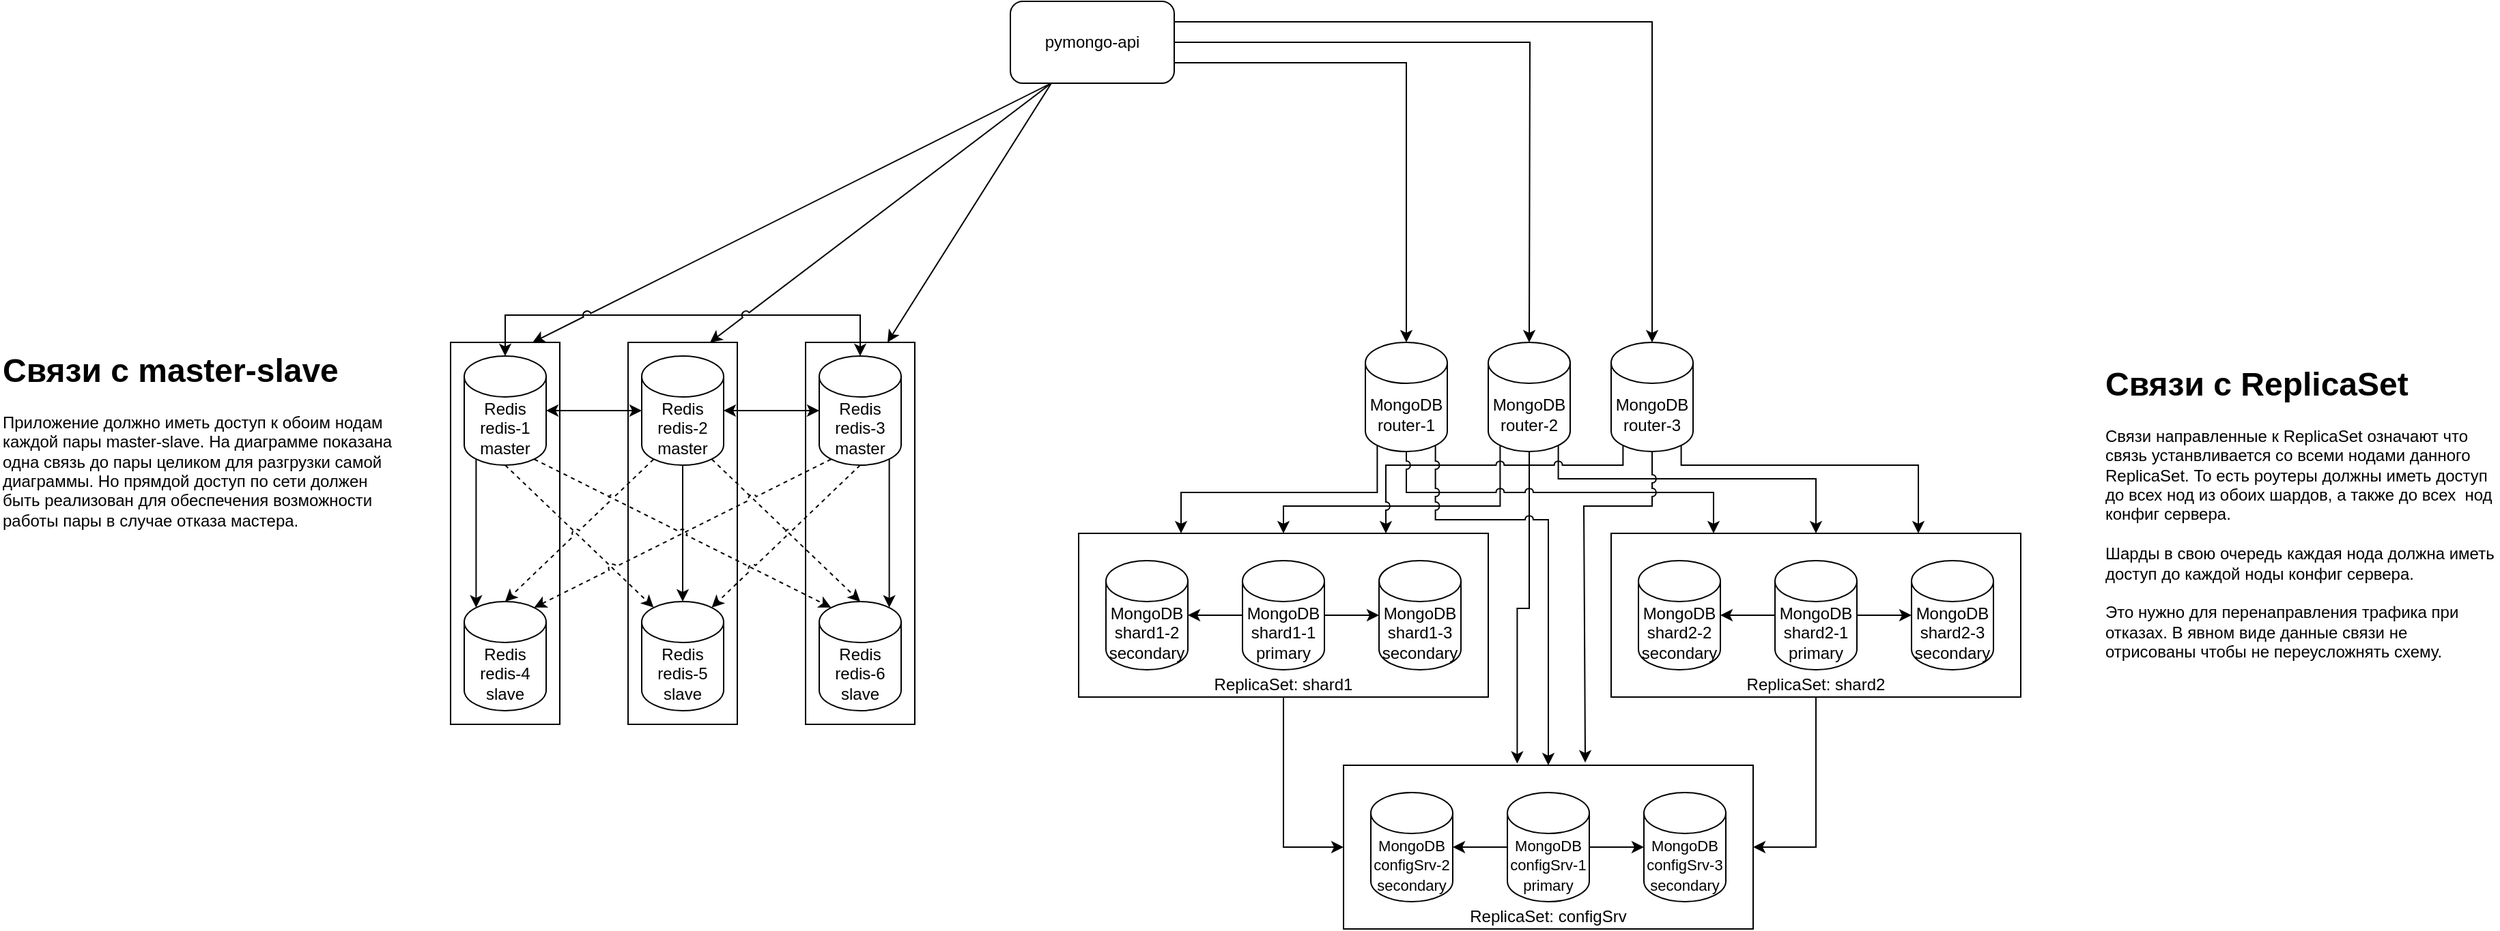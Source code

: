 <mxfile version="24.7.5">
  <diagram name="Page-1" id="-H_mtQnk-PTXWXPvYvuk">
    <mxGraphModel dx="2352" dy="864" grid="1" gridSize="10" guides="1" tooltips="1" connect="1" arrows="1" fold="1" page="1" pageScale="1" pageWidth="1169" pageHeight="827" math="0" shadow="0">
      <root>
        <mxCell id="0" />
        <mxCell id="1" parent="0" />
        <mxCell id="Lyd-lEIhE1725QVAAXBL-100" value="" style="group" vertex="1" connectable="0" parent="1">
          <mxGeometry x="190" y="380" width="80" height="280" as="geometry" />
        </mxCell>
        <mxCell id="Lyd-lEIhE1725QVAAXBL-99" value="" style="rounded=0;whiteSpace=wrap;html=1;" vertex="1" parent="Lyd-lEIhE1725QVAAXBL-100">
          <mxGeometry width="80" height="280" as="geometry" />
        </mxCell>
        <mxCell id="Lyd-lEIhE1725QVAAXBL-44" value="Redis&lt;br&gt;redis-3&lt;br&gt;master" style="shape=cylinder3;whiteSpace=wrap;html=1;boundedLbl=1;backgroundOutline=1;size=15;" vertex="1" parent="Lyd-lEIhE1725QVAAXBL-100">
          <mxGeometry x="10" y="10" width="60" height="80" as="geometry" />
        </mxCell>
        <mxCell id="Lyd-lEIhE1725QVAAXBL-49" value="Redis&lt;br&gt;redis-6&lt;br&gt;slave" style="shape=cylinder3;whiteSpace=wrap;html=1;boundedLbl=1;backgroundOutline=1;size=15;" vertex="1" parent="Lyd-lEIhE1725QVAAXBL-100">
          <mxGeometry x="10" y="190" width="60" height="80" as="geometry" />
        </mxCell>
        <mxCell id="Lyd-lEIhE1725QVAAXBL-57" style="rounded=0;orthogonalLoop=1;jettySize=auto;html=1;exitX=0.855;exitY=1;exitDx=0;exitDy=-4.35;exitPerimeter=0;entryX=0.855;entryY=0;entryDx=0;entryDy=4.35;entryPerimeter=0;jumpStyle=arc;" edge="1" parent="Lyd-lEIhE1725QVAAXBL-100" source="Lyd-lEIhE1725QVAAXBL-44" target="Lyd-lEIhE1725QVAAXBL-49">
          <mxGeometry relative="1" as="geometry" />
        </mxCell>
        <mxCell id="Lyd-lEIhE1725QVAAXBL-98" value="" style="group" vertex="1" connectable="0" parent="1">
          <mxGeometry x="60" y="380" width="80" height="280" as="geometry" />
        </mxCell>
        <mxCell id="Lyd-lEIhE1725QVAAXBL-97" value="" style="rounded=0;whiteSpace=wrap;html=1;" vertex="1" parent="Lyd-lEIhE1725QVAAXBL-98">
          <mxGeometry width="80" height="280" as="geometry" />
        </mxCell>
        <mxCell id="Lyd-lEIhE1725QVAAXBL-45" value="Redis&lt;br&gt;redis-2&lt;br&gt;master" style="shape=cylinder3;whiteSpace=wrap;html=1;boundedLbl=1;backgroundOutline=1;size=15;" vertex="1" parent="Lyd-lEIhE1725QVAAXBL-98">
          <mxGeometry x="10" y="10" width="60" height="80" as="geometry" />
        </mxCell>
        <mxCell id="Lyd-lEIhE1725QVAAXBL-48" value="Redis&lt;br&gt;redis-5&lt;br&gt;slave" style="shape=cylinder3;whiteSpace=wrap;html=1;boundedLbl=1;backgroundOutline=1;size=15;" vertex="1" parent="Lyd-lEIhE1725QVAAXBL-98">
          <mxGeometry x="10" y="190" width="60" height="80" as="geometry" />
        </mxCell>
        <mxCell id="Lyd-lEIhE1725QVAAXBL-53" style="rounded=0;orthogonalLoop=1;jettySize=auto;html=1;exitX=0.5;exitY=1;exitDx=0;exitDy=0;exitPerimeter=0;entryX=0.5;entryY=0;entryDx=0;entryDy=0;entryPerimeter=0;jumpStyle=arc;" edge="1" parent="Lyd-lEIhE1725QVAAXBL-98" source="Lyd-lEIhE1725QVAAXBL-45" target="Lyd-lEIhE1725QVAAXBL-48">
          <mxGeometry relative="1" as="geometry" />
        </mxCell>
        <mxCell id="Lyd-lEIhE1725QVAAXBL-96" value="" style="group" vertex="1" connectable="0" parent="1">
          <mxGeometry x="-70" y="380" width="80" height="280" as="geometry" />
        </mxCell>
        <mxCell id="Lyd-lEIhE1725QVAAXBL-95" value="" style="rounded=0;whiteSpace=wrap;html=1;" vertex="1" parent="Lyd-lEIhE1725QVAAXBL-96">
          <mxGeometry width="80" height="280" as="geometry" />
        </mxCell>
        <mxCell id="Lyd-lEIhE1725QVAAXBL-46" value="Redis&lt;br&gt;redis-1&lt;br&gt;master" style="shape=cylinder3;whiteSpace=wrap;html=1;boundedLbl=1;backgroundOutline=1;size=15;" vertex="1" parent="Lyd-lEIhE1725QVAAXBL-96">
          <mxGeometry x="10" y="10" width="60" height="80" as="geometry" />
        </mxCell>
        <mxCell id="Lyd-lEIhE1725QVAAXBL-47" value="Redis&lt;br&gt;redis-4&lt;br&gt;slave" style="shape=cylinder3;whiteSpace=wrap;html=1;boundedLbl=1;backgroundOutline=1;size=15;" vertex="1" parent="Lyd-lEIhE1725QVAAXBL-96">
          <mxGeometry x="10" y="190" width="60" height="80" as="geometry" />
        </mxCell>
        <mxCell id="Lyd-lEIhE1725QVAAXBL-50" style="rounded=0;orthogonalLoop=1;jettySize=auto;html=1;exitX=0.145;exitY=1;exitDx=0;exitDy=-4.35;exitPerimeter=0;entryX=0.145;entryY=0;entryDx=0;entryDy=4.35;entryPerimeter=0;jumpStyle=arc;" edge="1" parent="Lyd-lEIhE1725QVAAXBL-96" source="Lyd-lEIhE1725QVAAXBL-46" target="Lyd-lEIhE1725QVAAXBL-47">
          <mxGeometry relative="1" as="geometry" />
        </mxCell>
        <mxCell id="Lyd-lEIhE1725QVAAXBL-33" value="" style="group" vertex="1" connectable="0" parent="1">
          <mxGeometry x="780" y="520" width="300" height="120" as="geometry" />
        </mxCell>
        <mxCell id="Lyd-lEIhE1725QVAAXBL-32" value="ReplicaSet: shard2" style="rounded=0;whiteSpace=wrap;html=1;verticalAlign=bottom;" vertex="1" parent="Lyd-lEIhE1725QVAAXBL-33">
          <mxGeometry width="300" height="120" as="geometry" />
        </mxCell>
        <mxCell id="Lyd-lEIhE1725QVAAXBL-3" value="MongoDB&lt;br&gt;shard2-1&lt;br&gt;primary" style="shape=cylinder3;whiteSpace=wrap;html=1;boundedLbl=1;backgroundOutline=1;size=15;" vertex="1" parent="Lyd-lEIhE1725QVAAXBL-33">
          <mxGeometry x="120" y="20" width="60" height="80" as="geometry" />
        </mxCell>
        <mxCell id="Lyd-lEIhE1725QVAAXBL-16" value="MongoDB&lt;br&gt;shard2-2&lt;br&gt;secondary" style="shape=cylinder3;whiteSpace=wrap;html=1;boundedLbl=1;backgroundOutline=1;size=15;" vertex="1" parent="Lyd-lEIhE1725QVAAXBL-33">
          <mxGeometry x="20" y="20" width="60" height="80" as="geometry" />
        </mxCell>
        <mxCell id="Lyd-lEIhE1725QVAAXBL-17" value="MongoDB&lt;br&gt;shard2-3&lt;br&gt;secondary" style="shape=cylinder3;whiteSpace=wrap;html=1;boundedLbl=1;backgroundOutline=1;size=15;" vertex="1" parent="Lyd-lEIhE1725QVAAXBL-33">
          <mxGeometry x="220" y="20" width="60" height="80" as="geometry" />
        </mxCell>
        <mxCell id="Lyd-lEIhE1725QVAAXBL-25" style="edgeStyle=orthogonalEdgeStyle;rounded=0;orthogonalLoop=1;jettySize=auto;html=1;exitX=0;exitY=0.5;exitDx=0;exitDy=0;exitPerimeter=0;entryX=1;entryY=0.5;entryDx=0;entryDy=0;entryPerimeter=0;" edge="1" parent="Lyd-lEIhE1725QVAAXBL-33" source="Lyd-lEIhE1725QVAAXBL-3" target="Lyd-lEIhE1725QVAAXBL-16">
          <mxGeometry relative="1" as="geometry" />
        </mxCell>
        <mxCell id="Lyd-lEIhE1725QVAAXBL-26" style="edgeStyle=orthogonalEdgeStyle;rounded=0;orthogonalLoop=1;jettySize=auto;html=1;exitX=1;exitY=0.5;exitDx=0;exitDy=0;exitPerimeter=0;entryX=0;entryY=0.5;entryDx=0;entryDy=0;entryPerimeter=0;" edge="1" parent="Lyd-lEIhE1725QVAAXBL-33" source="Lyd-lEIhE1725QVAAXBL-3" target="Lyd-lEIhE1725QVAAXBL-17">
          <mxGeometry relative="1" as="geometry" />
        </mxCell>
        <mxCell id="Lyd-lEIhE1725QVAAXBL-31" value="" style="group" vertex="1" connectable="0" parent="1">
          <mxGeometry x="390" y="520" width="300" height="120" as="geometry" />
        </mxCell>
        <mxCell id="Lyd-lEIhE1725QVAAXBL-30" value="ReplicaSet: shard1" style="rounded=0;whiteSpace=wrap;html=1;verticalAlign=bottom;" vertex="1" parent="Lyd-lEIhE1725QVAAXBL-31">
          <mxGeometry width="300" height="120" as="geometry" />
        </mxCell>
        <mxCell id="Lyd-lEIhE1725QVAAXBL-2" value="MongoDB&lt;br&gt;shard1-1&lt;br&gt;primary" style="shape=cylinder3;whiteSpace=wrap;html=1;boundedLbl=1;backgroundOutline=1;size=15;" vertex="1" parent="Lyd-lEIhE1725QVAAXBL-31">
          <mxGeometry x="120" y="20" width="60" height="80" as="geometry" />
        </mxCell>
        <mxCell id="Lyd-lEIhE1725QVAAXBL-12" value="MongoDB&lt;br&gt;shard1-2&lt;br&gt;secondary" style="shape=cylinder3;whiteSpace=wrap;html=1;boundedLbl=1;backgroundOutline=1;size=15;" vertex="1" parent="Lyd-lEIhE1725QVAAXBL-31">
          <mxGeometry x="20" y="20" width="60" height="80" as="geometry" />
        </mxCell>
        <mxCell id="Lyd-lEIhE1725QVAAXBL-13" value="MongoDB&lt;br&gt;shard1-3&lt;br&gt;secondary" style="shape=cylinder3;whiteSpace=wrap;html=1;boundedLbl=1;backgroundOutline=1;size=15;" vertex="1" parent="Lyd-lEIhE1725QVAAXBL-31">
          <mxGeometry x="220" y="20" width="60" height="80" as="geometry" />
        </mxCell>
        <mxCell id="Lyd-lEIhE1725QVAAXBL-21" style="edgeStyle=orthogonalEdgeStyle;rounded=0;orthogonalLoop=1;jettySize=auto;html=1;exitX=0;exitY=0.5;exitDx=0;exitDy=0;exitPerimeter=0;entryX=1;entryY=0.5;entryDx=0;entryDy=0;entryPerimeter=0;" edge="1" parent="Lyd-lEIhE1725QVAAXBL-31" source="Lyd-lEIhE1725QVAAXBL-2" target="Lyd-lEIhE1725QVAAXBL-12">
          <mxGeometry relative="1" as="geometry" />
        </mxCell>
        <mxCell id="Lyd-lEIhE1725QVAAXBL-22" style="edgeStyle=orthogonalEdgeStyle;rounded=0;orthogonalLoop=1;jettySize=auto;html=1;exitX=1;exitY=0.5;exitDx=0;exitDy=0;exitPerimeter=0;entryX=0;entryY=0.5;entryDx=0;entryDy=0;entryPerimeter=0;" edge="1" parent="Lyd-lEIhE1725QVAAXBL-31" source="Lyd-lEIhE1725QVAAXBL-2" target="Lyd-lEIhE1725QVAAXBL-13">
          <mxGeometry relative="1" as="geometry" />
        </mxCell>
        <mxCell id="zA23MoTUsTF4_91t8viU-3" value="pymongo-api" style="rounded=1;whiteSpace=wrap;html=1;" parent="1" vertex="1">
          <mxGeometry x="340" y="130" width="120" height="60" as="geometry" />
        </mxCell>
        <mxCell id="zA23MoTUsTF4_91t8viU-4" style="edgeStyle=orthogonalEdgeStyle;rounded=0;orthogonalLoop=1;jettySize=auto;html=1;exitX=1;exitY=0.5;exitDx=0;exitDy=0;entryX=0.5;entryY=0;entryDx=0;entryDy=0;entryPerimeter=0;" parent="1" source="zA23MoTUsTF4_91t8viU-3" edge="1">
          <mxGeometry relative="1" as="geometry">
            <mxPoint x="720" y="380" as="targetPoint" />
          </mxGeometry>
        </mxCell>
        <mxCell id="Lyd-lEIhE1725QVAAXBL-51" style="rounded=0;orthogonalLoop=1;jettySize=auto;html=1;exitX=0.5;exitY=1;exitDx=0;exitDy=0;exitPerimeter=0;entryX=0.145;entryY=0;entryDx=0;entryDy=4.35;entryPerimeter=0;dashed=1;" edge="1" parent="1" source="Lyd-lEIhE1725QVAAXBL-46" target="Lyd-lEIhE1725QVAAXBL-48">
          <mxGeometry relative="1" as="geometry" />
        </mxCell>
        <mxCell id="Lyd-lEIhE1725QVAAXBL-52" style="rounded=0;orthogonalLoop=1;jettySize=auto;html=1;exitX=0.855;exitY=1;exitDx=0;exitDy=-4.35;exitPerimeter=0;entryX=0.145;entryY=0;entryDx=0;entryDy=4.35;entryPerimeter=0;jumpStyle=arc;dashed=1;" edge="1" parent="1" source="Lyd-lEIhE1725QVAAXBL-46" target="Lyd-lEIhE1725QVAAXBL-49">
          <mxGeometry relative="1" as="geometry" />
        </mxCell>
        <mxCell id="Lyd-lEIhE1725QVAAXBL-54" style="rounded=0;orthogonalLoop=1;jettySize=auto;html=1;exitX=0.145;exitY=1;exitDx=0;exitDy=-4.35;exitPerimeter=0;entryX=0.5;entryY=0;entryDx=0;entryDy=0;entryPerimeter=0;jumpStyle=arc;dashed=1;" edge="1" parent="1" source="Lyd-lEIhE1725QVAAXBL-45" target="Lyd-lEIhE1725QVAAXBL-47">
          <mxGeometry relative="1" as="geometry" />
        </mxCell>
        <mxCell id="Lyd-lEIhE1725QVAAXBL-55" style="rounded=0;orthogonalLoop=1;jettySize=auto;html=1;exitX=0.855;exitY=1;exitDx=0;exitDy=-4.35;exitPerimeter=0;entryX=0.5;entryY=0;entryDx=0;entryDy=0;entryPerimeter=0;jumpStyle=arc;dashed=1;" edge="1" parent="1" source="Lyd-lEIhE1725QVAAXBL-45" target="Lyd-lEIhE1725QVAAXBL-49">
          <mxGeometry relative="1" as="geometry" />
        </mxCell>
        <mxCell id="Lyd-lEIhE1725QVAAXBL-58" style="rounded=0;orthogonalLoop=1;jettySize=auto;html=1;exitX=0.5;exitY=1;exitDx=0;exitDy=0;exitPerimeter=0;entryX=0.855;entryY=0;entryDx=0;entryDy=4.35;entryPerimeter=0;jumpStyle=arc;dashed=1;" edge="1" parent="1" source="Lyd-lEIhE1725QVAAXBL-44" target="Lyd-lEIhE1725QVAAXBL-48">
          <mxGeometry relative="1" as="geometry" />
        </mxCell>
        <mxCell id="Lyd-lEIhE1725QVAAXBL-59" style="rounded=0;orthogonalLoop=1;jettySize=auto;html=1;exitX=0.145;exitY=1;exitDx=0;exitDy=-4.35;exitPerimeter=0;entryX=0.855;entryY=0;entryDx=0;entryDy=4.35;entryPerimeter=0;jumpStyle=arc;dashed=1;" edge="1" parent="1" source="Lyd-lEIhE1725QVAAXBL-44" target="Lyd-lEIhE1725QVAAXBL-47">
          <mxGeometry relative="1" as="geometry" />
        </mxCell>
        <mxCell id="Lyd-lEIhE1725QVAAXBL-61" style="edgeStyle=orthogonalEdgeStyle;rounded=0;orthogonalLoop=1;jettySize=auto;html=1;exitX=0;exitY=0.5;exitDx=0;exitDy=0;exitPerimeter=0;entryX=1;entryY=0.5;entryDx=0;entryDy=0;entryPerimeter=0;startArrow=classic;startFill=1;" edge="1" parent="1" source="Lyd-lEIhE1725QVAAXBL-45" target="Lyd-lEIhE1725QVAAXBL-46">
          <mxGeometry relative="1" as="geometry" />
        </mxCell>
        <mxCell id="Lyd-lEIhE1725QVAAXBL-62" style="edgeStyle=orthogonalEdgeStyle;rounded=0;orthogonalLoop=1;jettySize=auto;html=1;exitX=1;exitY=0.5;exitDx=0;exitDy=0;exitPerimeter=0;entryX=0;entryY=0.5;entryDx=0;entryDy=0;entryPerimeter=0;startArrow=classic;startFill=1;" edge="1" parent="1" source="Lyd-lEIhE1725QVAAXBL-45" target="Lyd-lEIhE1725QVAAXBL-44">
          <mxGeometry relative="1" as="geometry" />
        </mxCell>
        <mxCell id="Lyd-lEIhE1725QVAAXBL-63" style="edgeStyle=orthogonalEdgeStyle;rounded=0;orthogonalLoop=1;jettySize=auto;html=1;exitX=0.5;exitY=0;exitDx=0;exitDy=0;exitPerimeter=0;entryX=0.5;entryY=0;entryDx=0;entryDy=0;entryPerimeter=0;curved=0;startArrow=classic;startFill=1;" edge="1" parent="1" source="Lyd-lEIhE1725QVAAXBL-44" target="Lyd-lEIhE1725QVAAXBL-46">
          <mxGeometry relative="1" as="geometry">
            <Array as="points">
              <mxPoint x="230" y="360" />
              <mxPoint x="-30" y="360" />
            </Array>
          </mxGeometry>
        </mxCell>
        <mxCell id="Lyd-lEIhE1725QVAAXBL-64" style="rounded=0;orthogonalLoop=1;jettySize=auto;html=1;exitX=0.25;exitY=1;exitDx=0;exitDy=0;entryX=0.75;entryY=0;entryDx=0;entryDy=0;jumpStyle=arc;" edge="1" parent="1" source="zA23MoTUsTF4_91t8viU-3" target="Lyd-lEIhE1725QVAAXBL-95">
          <mxGeometry relative="1" as="geometry" />
        </mxCell>
        <mxCell id="Lyd-lEIhE1725QVAAXBL-65" style="rounded=0;orthogonalLoop=1;jettySize=auto;html=1;exitX=0.25;exitY=1;exitDx=0;exitDy=0;entryX=0.75;entryY=0;entryDx=0;entryDy=0;jumpStyle=arc;" edge="1" parent="1" source="zA23MoTUsTF4_91t8viU-3" target="Lyd-lEIhE1725QVAAXBL-97">
          <mxGeometry relative="1" as="geometry" />
        </mxCell>
        <mxCell id="Lyd-lEIhE1725QVAAXBL-66" style="rounded=0;orthogonalLoop=1;jettySize=auto;html=1;exitX=0.25;exitY=1;exitDx=0;exitDy=0;entryX=0.75;entryY=0;entryDx=0;entryDy=0;jumpStyle=arc;" edge="1" parent="1" source="zA23MoTUsTF4_91t8viU-3" target="Lyd-lEIhE1725QVAAXBL-99">
          <mxGeometry relative="1" as="geometry" />
        </mxCell>
        <mxCell id="Lyd-lEIhE1725QVAAXBL-71" value="" style="group;verticalAlign=bottom;" vertex="1" connectable="0" parent="1">
          <mxGeometry x="584" y="690" width="300" height="120" as="geometry" />
        </mxCell>
        <mxCell id="Lyd-lEIhE1725QVAAXBL-72" value="ReplicaSet: configSrv" style="rounded=0;whiteSpace=wrap;html=1;verticalAlign=bottom;" vertex="1" parent="Lyd-lEIhE1725QVAAXBL-71">
          <mxGeometry width="300" height="120" as="geometry" />
        </mxCell>
        <mxCell id="Lyd-lEIhE1725QVAAXBL-73" value="&lt;font style=&quot;font-size: 11px;&quot;&gt;MongoDB&lt;br&gt;configSrv-1&lt;br&gt;primary&lt;/font&gt;" style="shape=cylinder3;whiteSpace=wrap;html=1;boundedLbl=1;backgroundOutline=1;size=15;" vertex="1" parent="Lyd-lEIhE1725QVAAXBL-71">
          <mxGeometry x="120" y="20" width="60" height="80" as="geometry" />
        </mxCell>
        <mxCell id="Lyd-lEIhE1725QVAAXBL-74" value="&lt;font style=&quot;font-size: 11px;&quot;&gt;MongoDB&lt;br&gt;configSrv-2&lt;br&gt;secondary&lt;/font&gt;" style="shape=cylinder3;whiteSpace=wrap;html=1;boundedLbl=1;backgroundOutline=1;size=15;" vertex="1" parent="Lyd-lEIhE1725QVAAXBL-71">
          <mxGeometry x="20" y="20" width="60" height="80" as="geometry" />
        </mxCell>
        <mxCell id="Lyd-lEIhE1725QVAAXBL-75" value="&lt;font style=&quot;font-size: 11px;&quot;&gt;MongoDB&lt;br&gt;configSrv-3&lt;br&gt;secondary&lt;/font&gt;" style="shape=cylinder3;whiteSpace=wrap;html=1;boundedLbl=1;backgroundOutline=1;size=15;" vertex="1" parent="Lyd-lEIhE1725QVAAXBL-71">
          <mxGeometry x="220" y="20" width="60" height="80" as="geometry" />
        </mxCell>
        <mxCell id="Lyd-lEIhE1725QVAAXBL-76" style="edgeStyle=orthogonalEdgeStyle;rounded=0;orthogonalLoop=1;jettySize=auto;html=1;exitX=0;exitY=0.5;exitDx=0;exitDy=0;exitPerimeter=0;entryX=1;entryY=0.5;entryDx=0;entryDy=0;entryPerimeter=0;" edge="1" parent="Lyd-lEIhE1725QVAAXBL-71" source="Lyd-lEIhE1725QVAAXBL-73" target="Lyd-lEIhE1725QVAAXBL-74">
          <mxGeometry relative="1" as="geometry" />
        </mxCell>
        <mxCell id="Lyd-lEIhE1725QVAAXBL-77" style="edgeStyle=orthogonalEdgeStyle;rounded=0;orthogonalLoop=1;jettySize=auto;html=1;exitX=1;exitY=0.5;exitDx=0;exitDy=0;exitPerimeter=0;entryX=0;entryY=0.5;entryDx=0;entryDy=0;entryPerimeter=0;" edge="1" parent="Lyd-lEIhE1725QVAAXBL-71" source="Lyd-lEIhE1725QVAAXBL-73" target="Lyd-lEIhE1725QVAAXBL-75">
          <mxGeometry relative="1" as="geometry" />
        </mxCell>
        <mxCell id="Lyd-lEIhE1725QVAAXBL-78" style="edgeStyle=orthogonalEdgeStyle;rounded=0;orthogonalLoop=1;jettySize=auto;html=1;exitX=0.5;exitY=1;exitDx=0;exitDy=0;entryX=0;entryY=0.5;entryDx=0;entryDy=0;" edge="1" parent="1" source="Lyd-lEIhE1725QVAAXBL-30" target="Lyd-lEIhE1725QVAAXBL-72">
          <mxGeometry relative="1" as="geometry" />
        </mxCell>
        <mxCell id="Lyd-lEIhE1725QVAAXBL-79" style="edgeStyle=orthogonalEdgeStyle;rounded=0;orthogonalLoop=1;jettySize=auto;html=1;exitX=0.5;exitY=1;exitDx=0;exitDy=0;entryX=1;entryY=0.5;entryDx=0;entryDy=0;" edge="1" parent="1" source="Lyd-lEIhE1725QVAAXBL-32" target="Lyd-lEIhE1725QVAAXBL-72">
          <mxGeometry relative="1" as="geometry" />
        </mxCell>
        <mxCell id="Lyd-lEIhE1725QVAAXBL-86" style="edgeStyle=orthogonalEdgeStyle;rounded=0;orthogonalLoop=1;jettySize=auto;html=1;exitX=0.145;exitY=1;exitDx=0;exitDy=-4.35;exitPerimeter=0;entryX=0.25;entryY=0;entryDx=0;entryDy=0;" edge="1" parent="1" source="Lyd-lEIhE1725QVAAXBL-81" target="Lyd-lEIhE1725QVAAXBL-30">
          <mxGeometry relative="1" as="geometry" />
        </mxCell>
        <mxCell id="Lyd-lEIhE1725QVAAXBL-81" value="MongoDB&lt;br&gt;router-1" style="shape=cylinder3;whiteSpace=wrap;html=1;boundedLbl=1;backgroundOutline=1;size=15;" vertex="1" parent="1">
          <mxGeometry x="600" y="380" width="60" height="80" as="geometry" />
        </mxCell>
        <mxCell id="Lyd-lEIhE1725QVAAXBL-89" style="edgeStyle=orthogonalEdgeStyle;rounded=0;orthogonalLoop=1;jettySize=auto;html=1;exitX=0.145;exitY=1;exitDx=0;exitDy=-4.35;exitPerimeter=0;entryX=0.5;entryY=0;entryDx=0;entryDy=0;" edge="1" parent="1" source="Lyd-lEIhE1725QVAAXBL-82" target="Lyd-lEIhE1725QVAAXBL-30">
          <mxGeometry relative="1" as="geometry">
            <Array as="points">
              <mxPoint x="699" y="500" />
              <mxPoint x="540" y="500" />
            </Array>
          </mxGeometry>
        </mxCell>
        <mxCell id="Lyd-lEIhE1725QVAAXBL-91" style="edgeStyle=orthogonalEdgeStyle;rounded=0;orthogonalLoop=1;jettySize=auto;html=1;exitX=0.855;exitY=1;exitDx=0;exitDy=-4.35;exitPerimeter=0;entryX=0.5;entryY=0;entryDx=0;entryDy=0;" edge="1" parent="1" source="Lyd-lEIhE1725QVAAXBL-82" target="Lyd-lEIhE1725QVAAXBL-32">
          <mxGeometry relative="1" as="geometry">
            <Array as="points">
              <mxPoint x="741" y="480" />
              <mxPoint x="930" y="480" />
            </Array>
          </mxGeometry>
        </mxCell>
        <mxCell id="Lyd-lEIhE1725QVAAXBL-82" value="MongoDB&lt;br&gt;router-2" style="shape=cylinder3;whiteSpace=wrap;html=1;boundedLbl=1;backgroundOutline=1;size=15;" vertex="1" parent="1">
          <mxGeometry x="690" y="380" width="60" height="80" as="geometry" />
        </mxCell>
        <mxCell id="Lyd-lEIhE1725QVAAXBL-92" style="edgeStyle=orthogonalEdgeStyle;rounded=0;orthogonalLoop=1;jettySize=auto;html=1;exitX=0.145;exitY=1;exitDx=0;exitDy=-4.35;exitPerimeter=0;entryX=0.75;entryY=0;entryDx=0;entryDy=0;jumpStyle=arc;" edge="1" parent="1" source="Lyd-lEIhE1725QVAAXBL-83" target="Lyd-lEIhE1725QVAAXBL-30">
          <mxGeometry relative="1" as="geometry">
            <Array as="points">
              <mxPoint x="789" y="470" />
              <mxPoint x="615" y="470" />
            </Array>
          </mxGeometry>
        </mxCell>
        <mxCell id="Lyd-lEIhE1725QVAAXBL-94" style="edgeStyle=orthogonalEdgeStyle;rounded=0;orthogonalLoop=1;jettySize=auto;html=1;exitX=0.855;exitY=1;exitDx=0;exitDy=-4.35;exitPerimeter=0;entryX=0.75;entryY=0;entryDx=0;entryDy=0;" edge="1" parent="1" source="Lyd-lEIhE1725QVAAXBL-83" target="Lyd-lEIhE1725QVAAXBL-32">
          <mxGeometry relative="1" as="geometry">
            <Array as="points">
              <mxPoint x="831" y="470" />
              <mxPoint x="1005" y="470" />
            </Array>
          </mxGeometry>
        </mxCell>
        <mxCell id="Lyd-lEIhE1725QVAAXBL-83" value="MongoDB&lt;br&gt;router-3" style="shape=cylinder3;whiteSpace=wrap;html=1;boundedLbl=1;backgroundOutline=1;size=15;" vertex="1" parent="1">
          <mxGeometry x="780" y="380" width="60" height="80" as="geometry" />
        </mxCell>
        <mxCell id="Lyd-lEIhE1725QVAAXBL-84" style="edgeStyle=orthogonalEdgeStyle;rounded=0;orthogonalLoop=1;jettySize=auto;html=1;exitX=1;exitY=0.75;exitDx=0;exitDy=0;entryX=0.5;entryY=0;entryDx=0;entryDy=0;entryPerimeter=0;" edge="1" parent="1" source="zA23MoTUsTF4_91t8viU-3" target="Lyd-lEIhE1725QVAAXBL-81">
          <mxGeometry relative="1" as="geometry" />
        </mxCell>
        <mxCell id="Lyd-lEIhE1725QVAAXBL-85" style="edgeStyle=orthogonalEdgeStyle;rounded=0;orthogonalLoop=1;jettySize=auto;html=1;exitX=1;exitY=0.25;exitDx=0;exitDy=0;entryX=0.5;entryY=0;entryDx=0;entryDy=0;entryPerimeter=0;" edge="1" parent="1" source="zA23MoTUsTF4_91t8viU-3" target="Lyd-lEIhE1725QVAAXBL-83">
          <mxGeometry relative="1" as="geometry" />
        </mxCell>
        <mxCell id="Lyd-lEIhE1725QVAAXBL-90" style="edgeStyle=orthogonalEdgeStyle;rounded=0;orthogonalLoop=1;jettySize=auto;html=1;exitX=0.5;exitY=1;exitDx=0;exitDy=0;exitPerimeter=0;entryX=0.424;entryY=-0.01;entryDx=0;entryDy=0;entryPerimeter=0;" edge="1" parent="1" source="Lyd-lEIhE1725QVAAXBL-82" target="Lyd-lEIhE1725QVAAXBL-72">
          <mxGeometry relative="1" as="geometry" />
        </mxCell>
        <mxCell id="Lyd-lEIhE1725QVAAXBL-87" style="edgeStyle=orthogonalEdgeStyle;rounded=0;orthogonalLoop=1;jettySize=auto;html=1;exitX=0.5;exitY=1;exitDx=0;exitDy=0;exitPerimeter=0;entryX=0.25;entryY=0;entryDx=0;entryDy=0;jumpStyle=arc;" edge="1" parent="1" source="Lyd-lEIhE1725QVAAXBL-81" target="Lyd-lEIhE1725QVAAXBL-32">
          <mxGeometry relative="1" as="geometry" />
        </mxCell>
        <mxCell id="Lyd-lEIhE1725QVAAXBL-88" style="edgeStyle=orthogonalEdgeStyle;rounded=0;orthogonalLoop=1;jettySize=auto;html=1;exitX=0.855;exitY=1;exitDx=0;exitDy=-4.35;exitPerimeter=0;entryX=0.5;entryY=0;entryDx=0;entryDy=0;jumpStyle=arc;" edge="1" parent="1" source="Lyd-lEIhE1725QVAAXBL-81" target="Lyd-lEIhE1725QVAAXBL-72">
          <mxGeometry relative="1" as="geometry">
            <Array as="points">
              <mxPoint x="651" y="510" />
              <mxPoint x="734" y="510" />
            </Array>
          </mxGeometry>
        </mxCell>
        <mxCell id="Lyd-lEIhE1725QVAAXBL-93" style="edgeStyle=orthogonalEdgeStyle;rounded=0;orthogonalLoop=1;jettySize=auto;html=1;exitX=0.5;exitY=1;exitDx=0;exitDy=0;exitPerimeter=0;entryX=0.59;entryY=-0.017;entryDx=0;entryDy=0;entryPerimeter=0;jumpStyle=arc;" edge="1" parent="1" source="Lyd-lEIhE1725QVAAXBL-83" target="Lyd-lEIhE1725QVAAXBL-72">
          <mxGeometry relative="1" as="geometry">
            <Array as="points">
              <mxPoint x="810" y="500" />
              <mxPoint x="760" y="500" />
              <mxPoint x="760" y="575" />
              <mxPoint x="761" y="575" />
            </Array>
          </mxGeometry>
        </mxCell>
        <mxCell id="Lyd-lEIhE1725QVAAXBL-101" value="&lt;h1 style=&quot;margin-top: 0px;&quot;&gt;Связи с ReplicaSet&lt;/h1&gt;&lt;p&gt;Связи направленные к ReplicaSet означают что связь устанвливается со всеми нодами данного ReplicaSet. То есть роутеры должны иметь доступ до всех нод из обоих шардов, а также до всех&amp;nbsp; нод конфиг сервера.&lt;br&gt;&lt;br&gt;Шарды в свою очередь каждая нода должна иметь доступ до каждой ноды конфиг сервера.&lt;br&gt;&lt;br&gt;Это нужно для перенаправления трафика при отказах. В явном виде данные связи не отрисованы чтобы не переусложнять схему.&lt;/p&gt;" style="text;html=1;whiteSpace=wrap;overflow=hidden;rounded=0;" vertex="1" parent="1">
          <mxGeometry x="1140" y="390" width="290" height="260" as="geometry" />
        </mxCell>
        <mxCell id="Lyd-lEIhE1725QVAAXBL-102" value="&lt;h1 style=&quot;margin-top: 0px;&quot;&gt;Связи с master-slave&lt;/h1&gt;&lt;p&gt;Приложение должно иметь доступ к обоим нодам каждой пары master-slave. На диаграмме показана одна связь до пары целиком для разгрузки самой диаграммы. Но прямдой доступ по сети должен быть реализован для обеспечения возможности работы пары в случае отказа мастера.&lt;/p&gt;" style="text;html=1;whiteSpace=wrap;overflow=hidden;rounded=0;" vertex="1" parent="1">
          <mxGeometry x="-400" y="380" width="290" height="260" as="geometry" />
        </mxCell>
      </root>
    </mxGraphModel>
  </diagram>
</mxfile>
